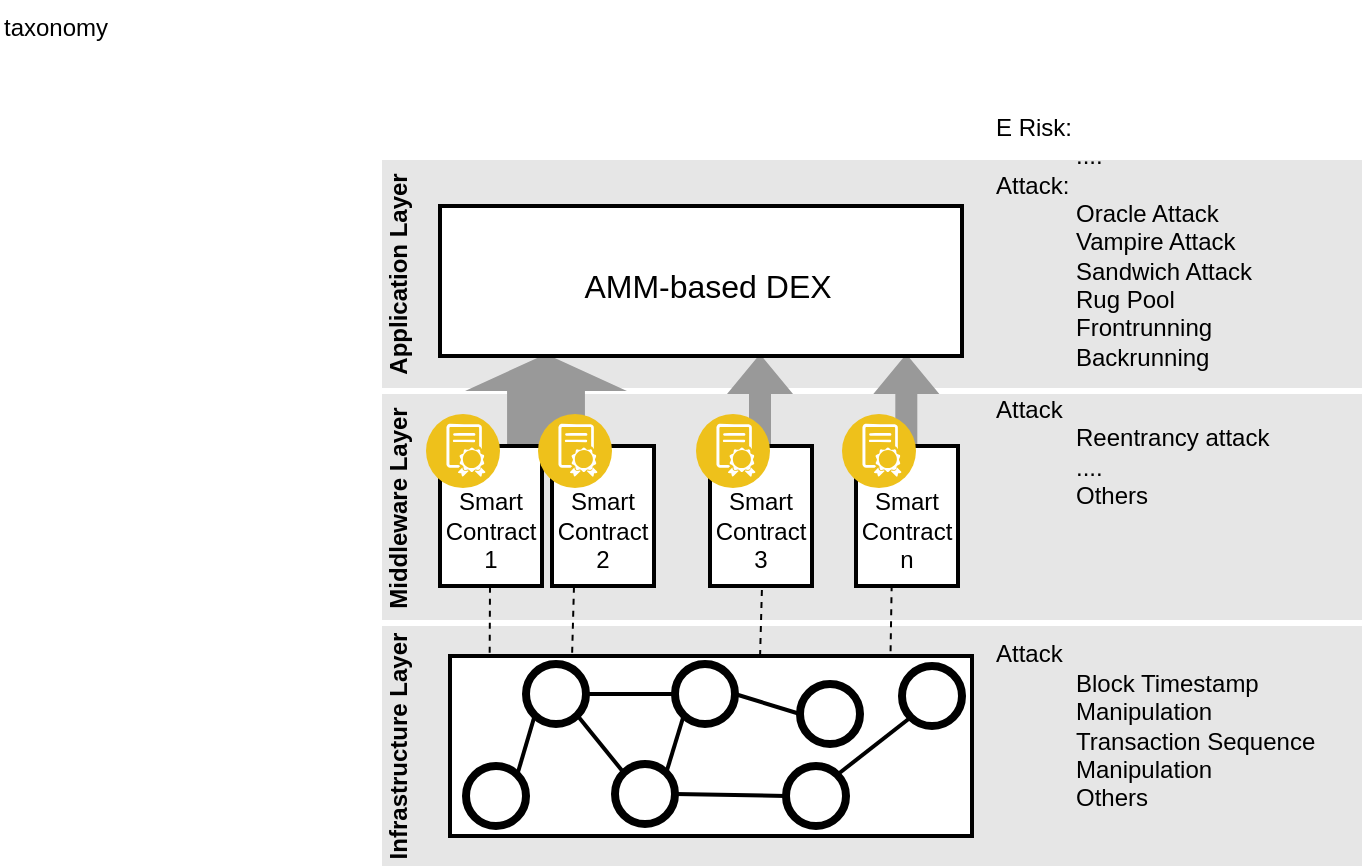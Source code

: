 <mxfile version="15.3.7" type="github">
  <diagram id="aYbwqATf93FluCWuQREW" name="Page-1">
    <mxGraphModel dx="2377" dy="1482" grid="1" gridSize="10" guides="1" tooltips="1" connect="1" arrows="1" fold="1" page="1" pageScale="1" pageWidth="850" pageHeight="1100" math="0" shadow="0">
      <root>
        <mxCell id="0" />
        <mxCell id="1" parent="0" />
        <mxCell id="IElQf6iTneREs4BxYmEP-1" value="" style="rounded=0;whiteSpace=wrap;html=1;strokeWidth=2;strokeColor=none;fillColor=#E6E6E6;" vertex="1" parent="1">
          <mxGeometry x="201" y="207" width="490" height="113" as="geometry" />
        </mxCell>
        <mxCell id="IElQf6iTneREs4BxYmEP-2" value="" style="rounded=0;whiteSpace=wrap;html=1;strokeWidth=2;strokeColor=none;fillColor=#E6E6E6;" vertex="1" parent="1">
          <mxGeometry x="201" y="90" width="490" height="114" as="geometry" />
        </mxCell>
        <mxCell id="IElQf6iTneREs4BxYmEP-3" value="" style="shape=flexArrow;endArrow=classic;html=1;strokeWidth=2;fillColor=#999999;strokeColor=none;" edge="1" parent="1">
          <mxGeometry width="50" height="50" relative="1" as="geometry">
            <mxPoint x="463.16" y="235" as="sourcePoint" />
            <mxPoint x="463.16" y="186" as="targetPoint" />
            <Array as="points">
              <mxPoint x="463.16" y="211" />
            </Array>
          </mxGeometry>
        </mxCell>
        <mxCell id="IElQf6iTneREs4BxYmEP-4" value="" style="shape=flexArrow;endArrow=classic;html=1;strokeWidth=2;fillColor=#999999;strokeColor=none;" edge="1" parent="1">
          <mxGeometry width="50" height="50" relative="1" as="geometry">
            <mxPoint x="390" y="235" as="sourcePoint" />
            <mxPoint x="390" y="186" as="targetPoint" />
            <Array as="points">
              <mxPoint x="390" y="213" />
            </Array>
          </mxGeometry>
        </mxCell>
        <mxCell id="IElQf6iTneREs4BxYmEP-5" value="" style="shape=flexArrow;endArrow=classic;html=1;strokeWidth=2;strokeColor=none;fillColor=#999999;width=37.931;endSize=5.483;endWidth=40.048;" edge="1" parent="1">
          <mxGeometry width="50" height="50" relative="1" as="geometry">
            <mxPoint x="283" y="235" as="sourcePoint" />
            <mxPoint x="283" y="186" as="targetPoint" />
          </mxGeometry>
        </mxCell>
        <mxCell id="IElQf6iTneREs4BxYmEP-6" value="" style="rounded=0;whiteSpace=wrap;html=1;strokeWidth=2;strokeColor=none;fillColor=#E6E6E6;" vertex="1" parent="1">
          <mxGeometry x="201" y="323" width="490" height="120" as="geometry" />
        </mxCell>
        <mxCell id="IElQf6iTneREs4BxYmEP-7" value="&lt;br&gt;Smart&lt;br&gt;Contract&lt;br&gt;1" style="rounded=0;whiteSpace=wrap;html=1;strokeWidth=2;" vertex="1" parent="1">
          <mxGeometry x="230" y="233" width="51" height="70" as="geometry" />
        </mxCell>
        <mxCell id="IElQf6iTneREs4BxYmEP-8" value="" style="aspect=fixed;perimeter=ellipsePerimeter;html=1;align=center;shadow=0;dashed=0;fontColor=#4277BB;labelBackgroundColor=#ffffff;fontSize=12;spacingTop=3;image;image=img/lib/ibm/blockchain/smart_contract.svg;strokeWidth=4;" vertex="1" parent="1">
          <mxGeometry x="223" y="217" width="37" height="37" as="geometry" />
        </mxCell>
        <mxCell id="IElQf6iTneREs4BxYmEP-9" value="" style="endArrow=none;dashed=1;html=1;strokeWidth=1;exitX=0.076;exitY=-0.018;exitDx=0;exitDy=0;exitPerimeter=0;" edge="1" parent="1" source="IElQf6iTneREs4BxYmEP-26">
          <mxGeometry width="50" height="50" relative="1" as="geometry">
            <mxPoint x="231" y="523" as="sourcePoint" />
            <mxPoint x="255" y="303" as="targetPoint" />
          </mxGeometry>
        </mxCell>
        <mxCell id="IElQf6iTneREs4BxYmEP-10" value="" style="endArrow=none;dashed=1;html=1;strokeWidth=1;entryX=0.5;entryY=1;entryDx=0;entryDy=0;exitX=0.844;exitY=-0.026;exitDx=0;exitDy=0;exitPerimeter=0;" edge="1" parent="1" source="IElQf6iTneREs4BxYmEP-26">
          <mxGeometry width="50" height="50" relative="1" as="geometry">
            <mxPoint x="491" y="483" as="sourcePoint" />
            <mxPoint x="456" y="293" as="targetPoint" />
          </mxGeometry>
        </mxCell>
        <mxCell id="IElQf6iTneREs4BxYmEP-11" value="" style="rounded=0;whiteSpace=wrap;html=1;strokeWidth=2;" vertex="1" parent="1">
          <mxGeometry x="230" y="113" width="261" height="75" as="geometry" />
        </mxCell>
        <mxCell id="IElQf6iTneREs4BxYmEP-12" value="&lt;font style=&quot;font-size: 16px&quot;&gt;AMM-based DEX&lt;/font&gt;" style="text;html=1;strokeColor=none;fillColor=none;align=center;verticalAlign=middle;whiteSpace=wrap;rounded=0;" vertex="1" parent="1">
          <mxGeometry x="286" y="143" width="155.5" height="20" as="geometry" />
        </mxCell>
        <mxCell id="IElQf6iTneREs4BxYmEP-13" value="&lt;b&gt;Infrastructure Layer&lt;/b&gt;" style="text;html=1;strokeColor=none;fillColor=none;align=center;verticalAlign=middle;whiteSpace=wrap;rounded=0;rotation=-90;" vertex="1" parent="1">
          <mxGeometry x="150" y="373" width="119" height="20" as="geometry" />
        </mxCell>
        <mxCell id="IElQf6iTneREs4BxYmEP-14" value="&lt;b&gt;Middleware Layer&lt;/b&gt;" style="text;html=1;strokeColor=none;fillColor=none;align=center;verticalAlign=middle;whiteSpace=wrap;rounded=0;rotation=-90;" vertex="1" parent="1">
          <mxGeometry x="150" y="254" width="119" height="20" as="geometry" />
        </mxCell>
        <mxCell id="IElQf6iTneREs4BxYmEP-15" value="&lt;b&gt;Application Layer&lt;/b&gt;" style="text;html=1;strokeColor=none;fillColor=none;align=center;verticalAlign=middle;whiteSpace=wrap;rounded=0;rotation=-90;" vertex="1" parent="1">
          <mxGeometry x="150" y="137" width="119" height="20" as="geometry" />
        </mxCell>
        <mxCell id="IElQf6iTneREs4BxYmEP-16" value="Attack&lt;br&gt;&lt;blockquote style=&quot;margin: 0 0 0 40px ; border: none ; padding: 0px&quot;&gt;Reentrancy attack&lt;/blockquote&gt;&lt;blockquote style=&quot;margin: 0 0 0 40px ; border: none ; padding: 0px&quot;&gt;....&lt;/blockquote&gt;&lt;blockquote style=&quot;margin: 0 0 0 40px ; border: none ; padding: 0px&quot;&gt;Others&lt;/blockquote&gt;" style="text;html=1;strokeColor=none;fillColor=none;align=left;verticalAlign=middle;whiteSpace=wrap;rounded=0;" vertex="1" parent="1">
          <mxGeometry x="506" y="225.5" width="150" height="20" as="geometry" />
        </mxCell>
        <mxCell id="IElQf6iTneREs4BxYmEP-17" value="&lt;div&gt;&lt;span&gt;Attack&lt;/span&gt;&lt;/div&gt;&lt;blockquote style=&quot;margin: 0 0 0 40px ; border: none ; padding: 0px&quot;&gt;Block Timestamp Manipulation&lt;/blockquote&gt;&lt;blockquote style=&quot;margin: 0 0 0 40px ; border: none ; padding: 0px&quot;&gt;Transaction Sequence Manipulation&lt;/blockquote&gt;&lt;blockquote style=&quot;margin: 0 0 0 40px ; border: none ; padding: 0px&quot;&gt;Others&lt;/blockquote&gt;" style="text;html=1;strokeColor=none;fillColor=none;align=left;verticalAlign=middle;whiteSpace=wrap;rounded=0;" vertex="1" parent="1">
          <mxGeometry x="506" y="363" width="175" height="20" as="geometry" />
        </mxCell>
        <mxCell id="IElQf6iTneREs4BxYmEP-18" value="&lt;div&gt;&lt;font style=&quot;font-size: 12px&quot;&gt;E Risk:&lt;/font&gt;&lt;/div&gt;&lt;blockquote style=&quot;margin: 0px 0px 0px 40px ; border: none ; padding: 0px&quot;&gt;&lt;div&gt;&lt;font style=&quot;font-size: 12px&quot;&gt;....&lt;/font&gt;&lt;/div&gt;&lt;/blockquote&gt;&lt;font style=&quot;font-size: 12px&quot;&gt;Attack:&lt;br&gt;&lt;/font&gt;&lt;blockquote style=&quot;margin: 0px 0px 0px 40px ; border: none ; padding: 0px&quot;&gt;&lt;font style=&quot;font-size: 12px&quot;&gt;Oracle Attack&lt;/font&gt;&lt;/blockquote&gt;&lt;blockquote style=&quot;margin: 0px 0px 0px 40px ; border: none ; padding: 0px&quot;&gt;&lt;font style=&quot;font-size: 12px&quot;&gt;Vampire Attack&lt;/font&gt;&lt;/blockquote&gt;&lt;blockquote style=&quot;margin: 0px 0px 0px 40px ; border: none ; padding: 0px&quot;&gt;&lt;font style=&quot;font-size: 12px&quot;&gt;Sandwich Attack&lt;/font&gt;&lt;/blockquote&gt;&lt;blockquote style=&quot;margin: 0px 0px 0px 40px ; border: none ; padding: 0px&quot;&gt;&lt;font style=&quot;font-size: 12px&quot;&gt;Rug Pool&lt;/font&gt;&lt;/blockquote&gt;&lt;blockquote style=&quot;margin: 0px 0px 0px 40px ; border: none ; padding: 0px&quot;&gt;&lt;font style=&quot;font-size: 12px&quot;&gt;Frontrunning&lt;/font&gt;&lt;/blockquote&gt;&lt;blockquote style=&quot;margin: 0px 0px 0px 40px ; border: none ; padding: 0px&quot;&gt;&lt;font style=&quot;font-size: 12px&quot;&gt;Backrunning&lt;/font&gt;&lt;/blockquote&gt;" style="text;html=1;strokeColor=none;fillColor=none;align=left;verticalAlign=middle;whiteSpace=wrap;rounded=0;" vertex="1" parent="1">
          <mxGeometry x="506" y="98" width="185" height="65" as="geometry" />
        </mxCell>
        <mxCell id="IElQf6iTneREs4BxYmEP-19" value="&lt;br&gt;Smart&lt;br&gt;Contract&lt;br&gt;2" style="rounded=0;whiteSpace=wrap;html=1;strokeWidth=2;" vertex="1" parent="1">
          <mxGeometry x="286" y="233" width="51" height="70" as="geometry" />
        </mxCell>
        <mxCell id="IElQf6iTneREs4BxYmEP-20" value="" style="aspect=fixed;perimeter=ellipsePerimeter;html=1;align=center;shadow=0;dashed=0;fontColor=#4277BB;labelBackgroundColor=#ffffff;fontSize=12;spacingTop=3;image;image=img/lib/ibm/blockchain/smart_contract.svg;strokeWidth=4;" vertex="1" parent="1">
          <mxGeometry x="279" y="217" width="37" height="37" as="geometry" />
        </mxCell>
        <mxCell id="IElQf6iTneREs4BxYmEP-21" value="&lt;br&gt;Smart&lt;br&gt;Contract&lt;br&gt;3" style="rounded=0;whiteSpace=wrap;html=1;strokeWidth=2;" vertex="1" parent="1">
          <mxGeometry x="365" y="233" width="51" height="70" as="geometry" />
        </mxCell>
        <mxCell id="IElQf6iTneREs4BxYmEP-22" value="" style="aspect=fixed;perimeter=ellipsePerimeter;html=1;align=center;shadow=0;dashed=0;fontColor=#4277BB;labelBackgroundColor=#ffffff;fontSize=12;spacingTop=3;image;image=img/lib/ibm/blockchain/smart_contract.svg;strokeWidth=4;" vertex="1" parent="1">
          <mxGeometry x="358" y="217" width="37" height="37" as="geometry" />
        </mxCell>
        <mxCell id="IElQf6iTneREs4BxYmEP-23" value="&lt;br&gt;Smart&lt;br&gt;Contract&lt;br&gt;n" style="rounded=0;whiteSpace=wrap;html=1;strokeWidth=2;" vertex="1" parent="1">
          <mxGeometry x="438" y="233" width="51" height="70" as="geometry" />
        </mxCell>
        <mxCell id="IElQf6iTneREs4BxYmEP-24" value="" style="aspect=fixed;perimeter=ellipsePerimeter;html=1;align=center;shadow=0;dashed=0;fontColor=#4277BB;labelBackgroundColor=#ffffff;fontSize=12;spacingTop=3;image;image=img/lib/ibm/blockchain/smart_contract.svg;strokeWidth=4;" vertex="1" parent="1">
          <mxGeometry x="431" y="217" width="37" height="37" as="geometry" />
        </mxCell>
        <mxCell id="IElQf6iTneREs4BxYmEP-25" value="" style="endArrow=none;dashed=1;html=1;strokeWidth=1;exitX=0.234;exitY=-0.018;exitDx=0;exitDy=0;exitPerimeter=0;" edge="1" parent="1" source="IElQf6iTneREs4BxYmEP-26">
          <mxGeometry width="50" height="50" relative="1" as="geometry">
            <mxPoint x="297" y="333" as="sourcePoint" />
            <mxPoint x="297" y="303" as="targetPoint" />
          </mxGeometry>
        </mxCell>
        <mxCell id="IElQf6iTneREs4BxYmEP-26" value="" style="rounded=0;whiteSpace=wrap;html=1;strokeWidth=2;" vertex="1" parent="1">
          <mxGeometry x="235" y="338" width="261" height="90" as="geometry" />
        </mxCell>
        <mxCell id="IElQf6iTneREs4BxYmEP-27" value="" style="group" vertex="1" connectable="0" parent="1">
          <mxGeometry x="243" y="342" width="248" height="81" as="geometry" />
        </mxCell>
        <mxCell id="IElQf6iTneREs4BxYmEP-28" value="" style="ellipse;whiteSpace=wrap;html=1;strokeWidth=4;" vertex="1" parent="IElQf6iTneREs4BxYmEP-27">
          <mxGeometry y="51" width="30" height="30" as="geometry" />
        </mxCell>
        <mxCell id="IElQf6iTneREs4BxYmEP-29" value="" style="ellipse;whiteSpace=wrap;html=1;strokeWidth=4;" vertex="1" parent="IElQf6iTneREs4BxYmEP-27">
          <mxGeometry x="104.5" width="30" height="30" as="geometry" />
        </mxCell>
        <mxCell id="IElQf6iTneREs4BxYmEP-30" value="" style="ellipse;whiteSpace=wrap;html=1;strokeWidth=4;" vertex="1" parent="IElQf6iTneREs4BxYmEP-27">
          <mxGeometry x="30" width="30" height="30" as="geometry" />
        </mxCell>
        <mxCell id="IElQf6iTneREs4BxYmEP-31" value="" style="ellipse;whiteSpace=wrap;html=1;strokeWidth=4;" vertex="1" parent="IElQf6iTneREs4BxYmEP-27">
          <mxGeometry x="74.5" y="50" width="30" height="30" as="geometry" />
        </mxCell>
        <mxCell id="IElQf6iTneREs4BxYmEP-32" value="" style="endArrow=none;html=1;exitX=1;exitY=0;exitDx=0;exitDy=0;entryX=0;entryY=1;entryDx=0;entryDy=0;strokeWidth=2;" edge="1" parent="IElQf6iTneREs4BxYmEP-27" source="IElQf6iTneREs4BxYmEP-28" target="IElQf6iTneREs4BxYmEP-30">
          <mxGeometry width="50" height="50" relative="1" as="geometry">
            <mxPoint x="120" y="71" as="sourcePoint" />
            <mxPoint x="170" y="21" as="targetPoint" />
          </mxGeometry>
        </mxCell>
        <mxCell id="IElQf6iTneREs4BxYmEP-33" value="" style="endArrow=none;html=1;strokeWidth=2;entryX=1;entryY=0.5;entryDx=0;entryDy=0;exitX=0;exitY=0.5;exitDx=0;exitDy=0;" edge="1" parent="IElQf6iTneREs4BxYmEP-27" source="IElQf6iTneREs4BxYmEP-29" target="IElQf6iTneREs4BxYmEP-30">
          <mxGeometry width="50" height="50" relative="1" as="geometry">
            <mxPoint x="210" y="41" as="sourcePoint" />
            <mxPoint x="170" y="21" as="targetPoint" />
          </mxGeometry>
        </mxCell>
        <mxCell id="IElQf6iTneREs4BxYmEP-34" value="" style="endArrow=none;html=1;strokeWidth=2;entryX=1;entryY=1;entryDx=0;entryDy=0;exitX=0;exitY=0;exitDx=0;exitDy=0;" edge="1" parent="IElQf6iTneREs4BxYmEP-27" source="IElQf6iTneREs4BxYmEP-31" target="IElQf6iTneREs4BxYmEP-30">
          <mxGeometry width="50" height="50" relative="1" as="geometry">
            <mxPoint x="110" y="61" as="sourcePoint" />
            <mxPoint x="170" y="21" as="targetPoint" />
          </mxGeometry>
        </mxCell>
        <mxCell id="IElQf6iTneREs4BxYmEP-35" value="" style="endArrow=none;html=1;strokeWidth=2;entryX=0;entryY=1;entryDx=0;entryDy=0;exitX=1;exitY=0;exitDx=0;exitDy=0;" edge="1" parent="IElQf6iTneREs4BxYmEP-27" source="IElQf6iTneREs4BxYmEP-31" target="IElQf6iTneREs4BxYmEP-29">
          <mxGeometry width="50" height="50" relative="1" as="geometry">
            <mxPoint x="120" y="71" as="sourcePoint" />
            <mxPoint x="170" y="21" as="targetPoint" />
          </mxGeometry>
        </mxCell>
        <mxCell id="IElQf6iTneREs4BxYmEP-36" value="" style="ellipse;whiteSpace=wrap;html=1;strokeWidth=4;" vertex="1" parent="IElQf6iTneREs4BxYmEP-27">
          <mxGeometry x="160" y="51" width="30" height="30" as="geometry" />
        </mxCell>
        <mxCell id="IElQf6iTneREs4BxYmEP-37" value="" style="endArrow=none;html=1;strokeWidth=2;entryX=0;entryY=0.5;entryDx=0;entryDy=0;exitX=1;exitY=0.5;exitDx=0;exitDy=0;" edge="1" parent="IElQf6iTneREs4BxYmEP-27" source="IElQf6iTneREs4BxYmEP-31" target="IElQf6iTneREs4BxYmEP-36">
          <mxGeometry width="50" height="50" relative="1" as="geometry">
            <mxPoint x="125.607" y="65.393" as="sourcePoint" />
            <mxPoint x="144.393" y="26.607" as="targetPoint" />
          </mxGeometry>
        </mxCell>
        <mxCell id="IElQf6iTneREs4BxYmEP-38" value="" style="ellipse;whiteSpace=wrap;html=1;strokeWidth=4;" vertex="1" parent="IElQf6iTneREs4BxYmEP-27">
          <mxGeometry x="218" y="1" width="30" height="30" as="geometry" />
        </mxCell>
        <mxCell id="IElQf6iTneREs4BxYmEP-39" value="" style="endArrow=none;html=1;strokeWidth=2;entryX=0;entryY=1;entryDx=0;entryDy=0;exitX=1;exitY=0;exitDx=0;exitDy=0;" edge="1" parent="IElQf6iTneREs4BxYmEP-27" source="IElQf6iTneREs4BxYmEP-36" target="IElQf6iTneREs4BxYmEP-38">
          <mxGeometry width="50" height="50" relative="1" as="geometry">
            <mxPoint x="125.607" y="65.393" as="sourcePoint" />
            <mxPoint x="144.393" y="26.607" as="targetPoint" />
          </mxGeometry>
        </mxCell>
        <mxCell id="IElQf6iTneREs4BxYmEP-40" value="" style="ellipse;whiteSpace=wrap;html=1;strokeWidth=4;" vertex="1" parent="IElQf6iTneREs4BxYmEP-27">
          <mxGeometry x="167" y="10" width="30" height="30" as="geometry" />
        </mxCell>
        <mxCell id="IElQf6iTneREs4BxYmEP-41" value="" style="endArrow=none;html=1;strokeWidth=2;entryX=0;entryY=0.5;entryDx=0;entryDy=0;exitX=1;exitY=0.5;exitDx=0;exitDy=0;" edge="1" parent="IElQf6iTneREs4BxYmEP-27" source="IElQf6iTneREs4BxYmEP-29" target="IElQf6iTneREs4BxYmEP-40">
          <mxGeometry width="50" height="50" relative="1" as="geometry">
            <mxPoint x="110.107" y="64.393" as="sourcePoint" />
            <mxPoint x="118.893" y="35.607" as="targetPoint" />
          </mxGeometry>
        </mxCell>
        <mxCell id="IElQf6iTneREs4BxYmEP-42" value="" style="endArrow=none;dashed=1;html=1;strokeWidth=1;exitX=0.234;exitY=-0.018;exitDx=0;exitDy=0;exitPerimeter=0;" edge="1" parent="1">
          <mxGeometry width="50" height="50" relative="1" as="geometry">
            <mxPoint x="390.034" y="338" as="sourcePoint" />
            <mxPoint x="390.96" y="304.62" as="targetPoint" />
          </mxGeometry>
        </mxCell>
        <mxCell id="IElQf6iTneREs4BxYmEP-43" value="taxonomy" style="text;whiteSpace=wrap;html=1;" vertex="1" parent="1">
          <mxGeometry x="10" y="10" width="80" height="30" as="geometry" />
        </mxCell>
      </root>
    </mxGraphModel>
  </diagram>
</mxfile>
